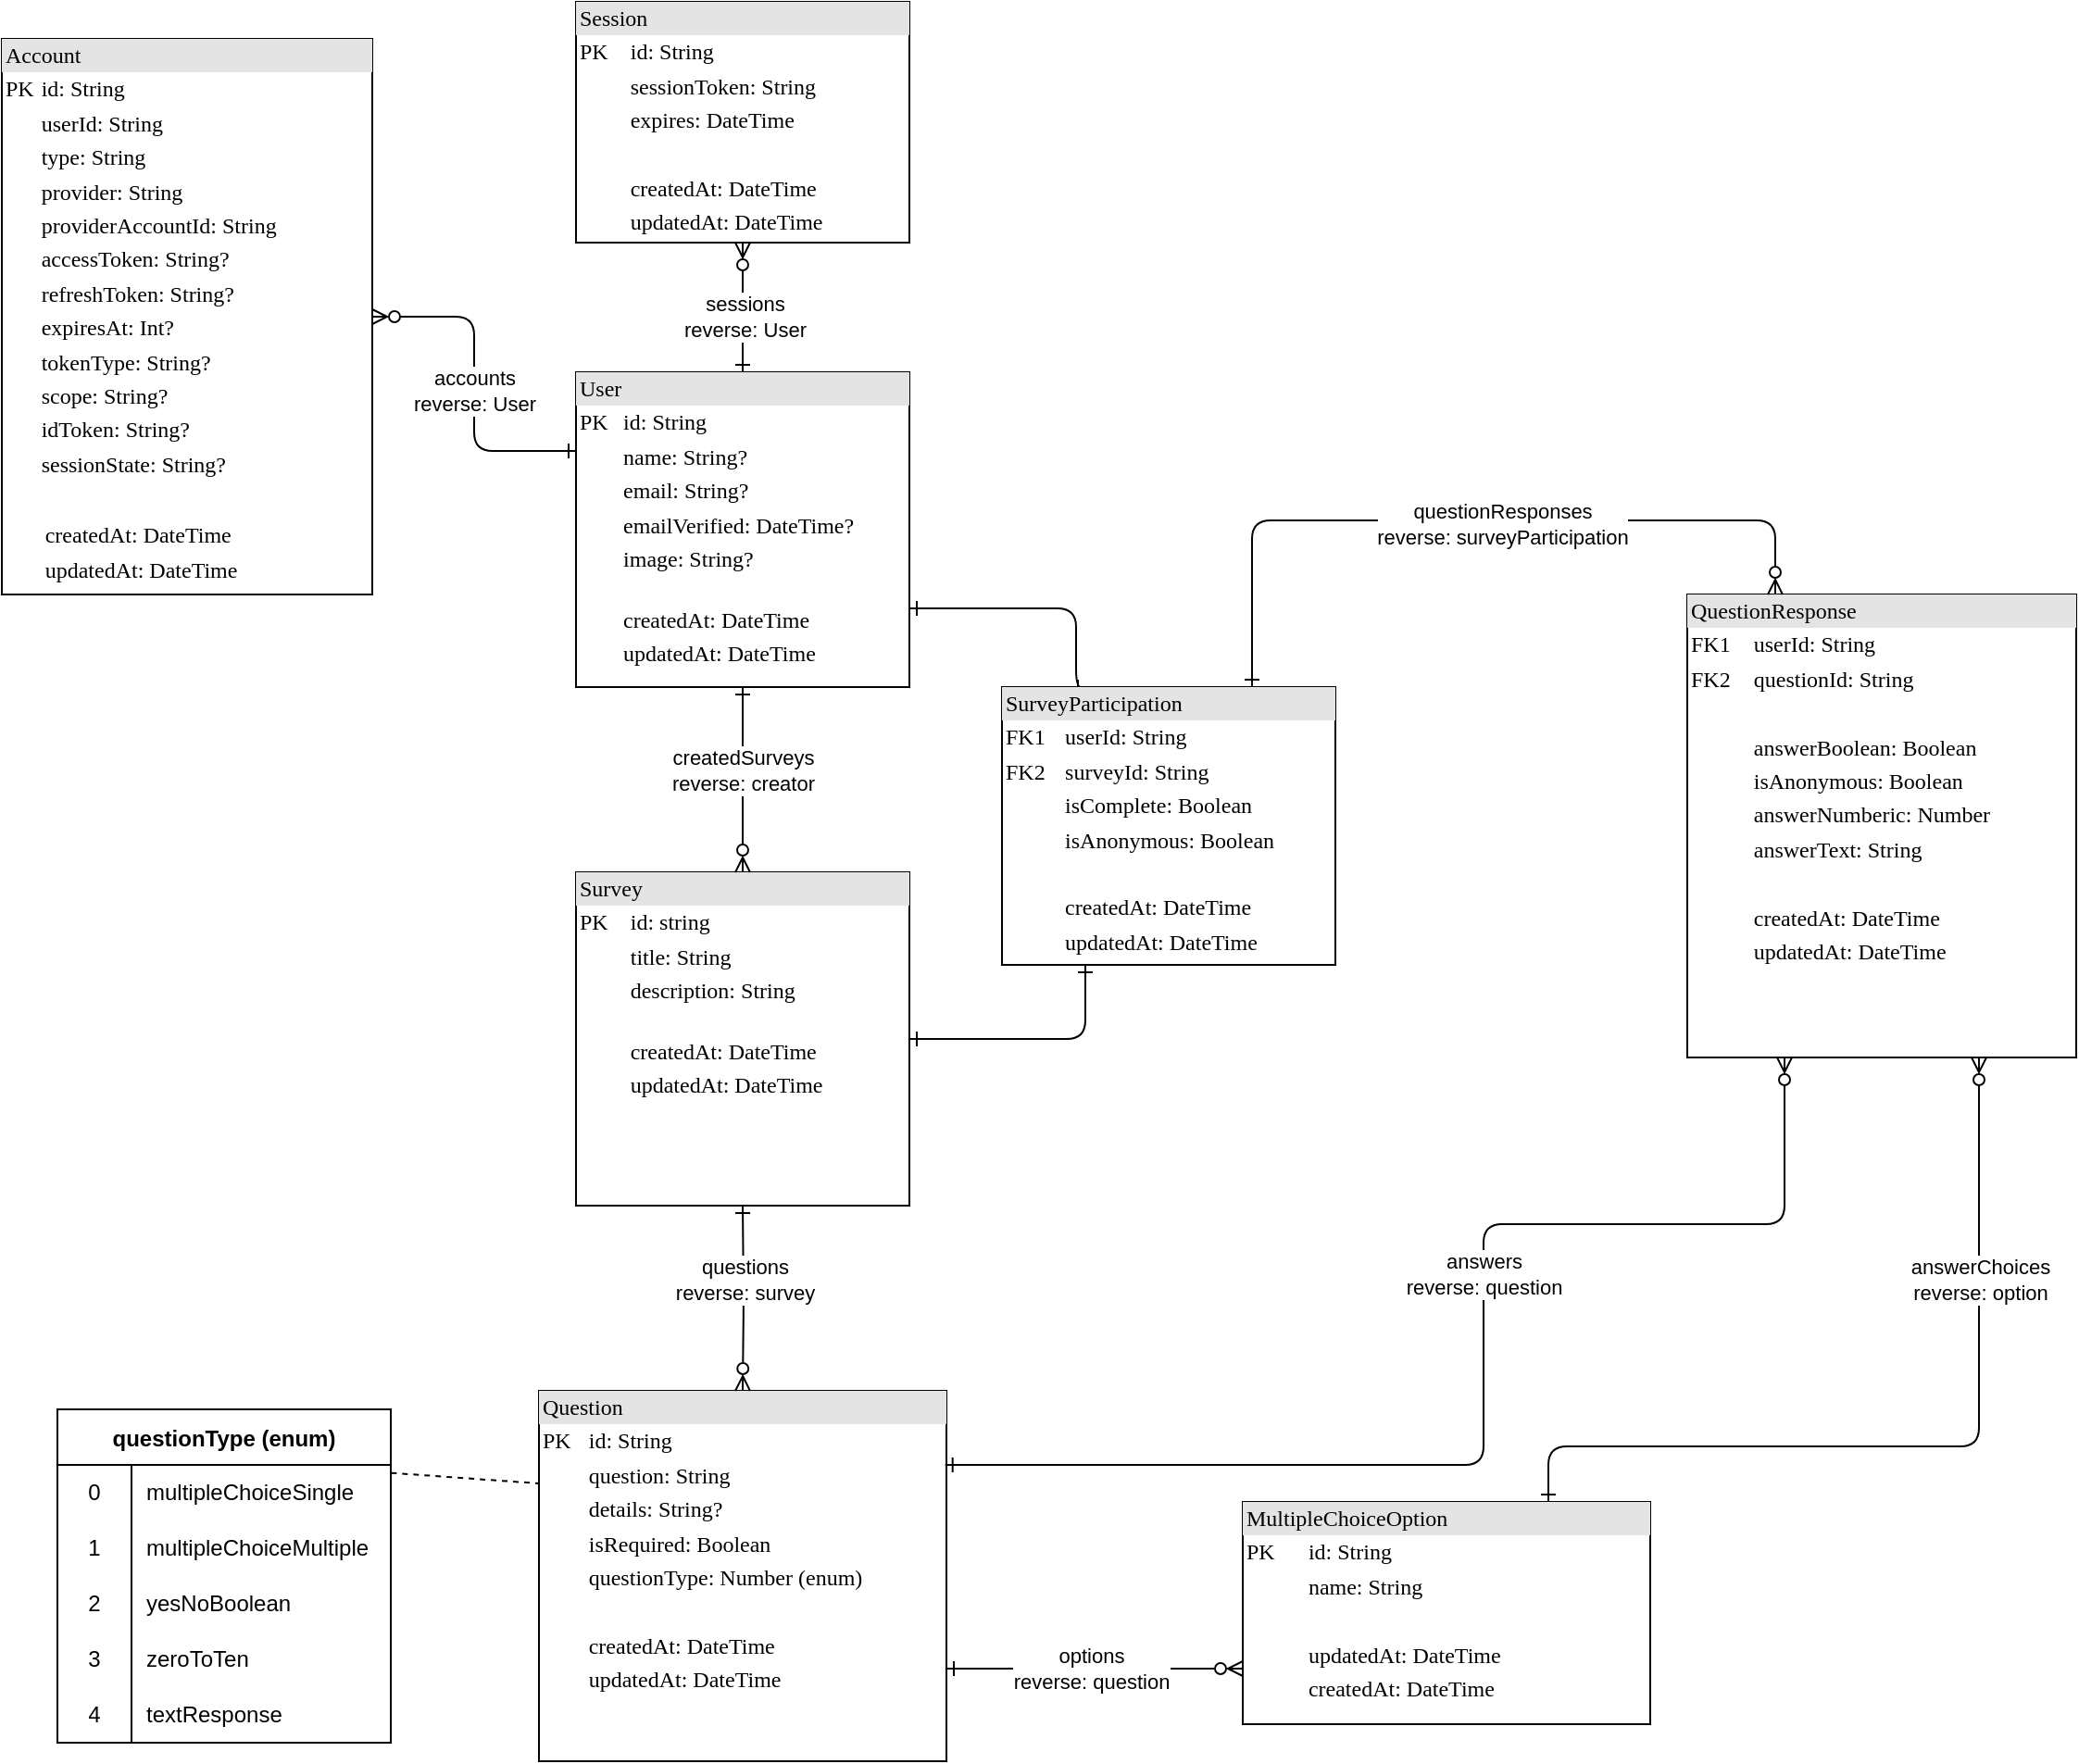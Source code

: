 <mxfile version="17.1.4" type="device"><diagram name="Page-1" id="2ca16b54-16f6-2749-3443-fa8db7711227"><mxGraphModel dx="1347" dy="1290" grid="1" gridSize="10" guides="1" tooltips="1" connect="1" arrows="1" fold="1" page="1" pageScale="1" pageWidth="1100" pageHeight="850" background="none" math="0" shadow="0"><root><mxCell id="0"/><mxCell id="1" parent="0"/><mxCell id="2ed32ef02a7f4228-1" value="&lt;div style=&quot;box-sizing: border-box ; width: 100% ; background: #e4e4e4 ; padding: 2px&quot;&gt;Session&lt;/div&gt;&lt;table style=&quot;width: 100% ; font-size: 1em&quot; cellpadding=&quot;2&quot; cellspacing=&quot;0&quot;&gt;&lt;tbody&gt;&lt;tr&gt;&lt;td&gt;PK&lt;/td&gt;&lt;td&gt;id: String&lt;/td&gt;&lt;/tr&gt;&lt;tr&gt;&lt;td&gt;&lt;br&gt;&lt;/td&gt;&lt;td&gt;sessionToken: String&lt;/td&gt;&lt;/tr&gt;&lt;tr&gt;&lt;td&gt;&lt;/td&gt;&lt;td&gt;expires: DateTime&lt;br&gt;&lt;/td&gt;&lt;/tr&gt;&lt;tr&gt;&lt;td&gt;&lt;br&gt;&lt;/td&gt;&lt;td&gt;&lt;br&gt;&lt;/td&gt;&lt;/tr&gt;&lt;tr&gt;&lt;td&gt;&lt;br&gt;&lt;/td&gt;&lt;td&gt;createdAt: DateTime&lt;/td&gt;&lt;/tr&gt;&lt;tr&gt;&lt;td&gt;&lt;br&gt;&lt;/td&gt;&lt;td&gt;updatedAt: DateTime&lt;/td&gt;&lt;/tr&gt;&lt;/tbody&gt;&lt;/table&gt;" style="verticalAlign=top;align=left;overflow=fill;html=1;rounded=0;shadow=0;comic=0;labelBackgroundColor=none;strokeWidth=1;fontFamily=Verdana;fontSize=12" parent="1" vertex="1"><mxGeometry x="320" y="10" width="180" height="130" as="geometry"/></mxCell><mxCell id="2ed32ef02a7f4228-16" style="edgeStyle=orthogonalEdgeStyle;html=1;labelBackgroundColor=none;startArrow=ERone;endArrow=ERone;fontFamily=Verdana;fontSize=12;align=left;endFill=0;startFill=0;entryX=1;entryY=0.5;entryDx=0;entryDy=0;exitX=0.25;exitY=1;exitDx=0;exitDy=0;" parent="1" source="2ed32ef02a7f4228-3" target="2ed32ef02a7f4228-4" edge="1"><mxGeometry relative="1" as="geometry"><mxPoint x="610" y="580" as="sourcePoint"/></mxGeometry></mxCell><mxCell id="2ed32ef02a7f4228-22" style="edgeStyle=orthogonalEdgeStyle;html=1;entryX=0.25;entryY=0;labelBackgroundColor=none;startArrow=ERone;endArrow=ERone;fontFamily=Verdana;fontSize=12;align=left;entryDx=0;entryDy=0;startFill=0;endFill=0;exitX=1;exitY=0.75;exitDx=0;exitDy=0;" parent="1" source="2ed32ef02a7f4228-5" target="2ed32ef02a7f4228-3" edge="1"><mxGeometry relative="1" as="geometry"><mxPoint x="290" y="330" as="sourcePoint"/><Array as="points"><mxPoint x="590" y="338"/><mxPoint x="590" y="380"/></Array></mxGeometry></mxCell><mxCell id="2ed32ef02a7f4228-3" value="&lt;div style=&quot;box-sizing: border-box ; width: 100% ; background: #e4e4e4 ; padding: 2px&quot;&gt;SurveyParticipation&lt;/div&gt;&lt;table style=&quot;width: 100% ; font-size: 1em&quot; cellpadding=&quot;2&quot; cellspacing=&quot;0&quot;&gt;&lt;tbody&gt;&lt;tr&gt;&lt;td&gt;FK1&lt;/td&gt;&lt;td&gt;userId: String&lt;/td&gt;&lt;/tr&gt;&lt;tr&gt;&lt;td&gt;FK2&lt;/td&gt;&lt;td&gt;surveyId: String&lt;/td&gt;&lt;/tr&gt;&lt;tr&gt;&lt;td&gt;&lt;/td&gt;&lt;td&gt;isComplete: Boolean&lt;/td&gt;&lt;/tr&gt;&lt;tr&gt;&lt;td&gt;&lt;br&gt;&lt;/td&gt;&lt;td&gt;isAnonymous: Boolean&lt;/td&gt;&lt;/tr&gt;&lt;tr&gt;&lt;td&gt;&lt;br&gt;&lt;/td&gt;&lt;td&gt;&lt;br&gt;&lt;/td&gt;&lt;/tr&gt;&lt;tr&gt;&lt;td&gt;&lt;br&gt;&lt;/td&gt;&lt;td&gt;createdAt: DateTime&lt;/td&gt;&lt;/tr&gt;&lt;tr&gt;&lt;td&gt;&lt;br&gt;&lt;/td&gt;&lt;td&gt;updatedAt: DateTime&lt;/td&gt;&lt;/tr&gt;&lt;/tbody&gt;&lt;/table&gt;" style="verticalAlign=top;align=left;overflow=fill;html=1;rounded=0;shadow=0;comic=0;labelBackgroundColor=none;strokeWidth=1;fontFamily=Verdana;fontSize=12" parent="1" vertex="1"><mxGeometry x="550" y="380" width="180" height="150" as="geometry"/></mxCell><mxCell id="2ed32ef02a7f4228-4" value="&lt;div style=&quot;box-sizing: border-box ; width: 100% ; background: #e4e4e4 ; padding: 2px&quot;&gt;Survey&lt;/div&gt;&lt;table style=&quot;width: 100% ; font-size: 1em&quot; cellpadding=&quot;2&quot; cellspacing=&quot;0&quot;&gt;&lt;tbody&gt;&lt;tr&gt;&lt;td&gt;PK&lt;/td&gt;&lt;td&gt;id: string&lt;/td&gt;&lt;/tr&gt;&lt;tr&gt;&lt;td&gt;&lt;br&gt;&lt;/td&gt;&lt;td&gt;title: String&lt;/td&gt;&lt;/tr&gt;&lt;tr&gt;&lt;td&gt;&lt;br&gt;&lt;/td&gt;&lt;td&gt;description: String&lt;br&gt;&lt;br&gt;&lt;/td&gt;&lt;/tr&gt;&lt;tr&gt;&lt;td&gt;&lt;/td&gt;&lt;td&gt;createdAt: DateTime&lt;/td&gt;&lt;/tr&gt;&lt;tr&gt;&lt;td&gt;&lt;br&gt;&lt;/td&gt;&lt;td&gt;updatedAt: DateTime&lt;br&gt;&lt;br&gt;&lt;/td&gt;&lt;/tr&gt;&lt;/tbody&gt;&lt;/table&gt;" style="verticalAlign=top;align=left;overflow=fill;html=1;rounded=0;shadow=0;comic=0;labelBackgroundColor=none;strokeWidth=1;fontFamily=Verdana;fontSize=12" parent="1" vertex="1"><mxGeometry x="320" y="480" width="180" height="180" as="geometry"/></mxCell><mxCell id="2ed32ef02a7f4228-15" style="edgeStyle=orthogonalEdgeStyle;html=1;labelBackgroundColor=none;startArrow=ERone;endArrow=ERzeroToMany;fontFamily=Verdana;fontSize=12;align=left;entryX=0.5;entryY=0;entryDx=0;entryDy=0;endFill=0;startFill=0;exitX=0.5;exitY=1;exitDx=0;exitDy=0;" parent="1" source="2ed32ef02a7f4228-5" target="2ed32ef02a7f4228-4" edge="1"><mxGeometry relative="1" as="geometry"><mxPoint x="400" y="410" as="sourcePoint"/><mxPoint x="360" y="450" as="targetPoint"/></mxGeometry></mxCell><mxCell id="URpH87RxU8V9iswEUkya-1" value="createdSurveys&lt;br&gt;reverse: creator" style="edgeLabel;html=1;align=center;verticalAlign=middle;resizable=0;points=[];" vertex="1" connectable="0" parent="2ed32ef02a7f4228-15"><mxGeometry x="-0.2" relative="1" as="geometry"><mxPoint y="5" as="offset"/></mxGeometry></mxCell><mxCell id="URpH87RxU8V9iswEUkya-7" style="edgeStyle=orthogonalEdgeStyle;rounded=0;orthogonalLoop=1;jettySize=auto;html=1;exitX=0.5;exitY=1;exitDx=0;exitDy=0;startArrow=ERone;startFill=0;endArrow=ERone;endFill=0;" edge="1" parent="1" source="2ed32ef02a7f4228-5"><mxGeometry relative="1" as="geometry"><mxPoint x="410" y="350" as="targetPoint"/></mxGeometry></mxCell><mxCell id="2ed32ef02a7f4228-5" value="&lt;div style=&quot;box-sizing: border-box ; width: 100% ; background: #e4e4e4 ; padding: 2px&quot;&gt;User&lt;/div&gt;&lt;table style=&quot;width: 100% ; font-size: 1em&quot; cellpadding=&quot;2&quot; cellspacing=&quot;0&quot;&gt;&lt;tbody&gt;&lt;tr&gt;&lt;td&gt;PK&lt;/td&gt;&lt;td&gt;id: String&lt;/td&gt;&lt;/tr&gt;&lt;tr&gt;&lt;td&gt;&lt;br&gt;&lt;/td&gt;&lt;td&gt;name: String?&lt;/td&gt;&lt;/tr&gt;&lt;tr&gt;&lt;td&gt;&lt;/td&gt;&lt;td&gt;email: String?&lt;br&gt;&lt;/td&gt;&lt;/tr&gt;&lt;tr&gt;&lt;td&gt;&lt;br&gt;&lt;/td&gt;&lt;td&gt;emailVerified: DateTime?&lt;/td&gt;&lt;/tr&gt;&lt;tr&gt;&lt;td&gt;&lt;br&gt;&lt;/td&gt;&lt;td&gt;image: String?&lt;br&gt;&lt;br&gt;&lt;/td&gt;&lt;/tr&gt;&lt;tr&gt;&lt;td&gt;&lt;br&gt;&lt;/td&gt;&lt;td&gt;createdAt: DateTime&lt;/td&gt;&lt;/tr&gt;&lt;tr&gt;&lt;td&gt;&lt;br&gt;&lt;/td&gt;&lt;td&gt;updatedAt: DateTime&lt;/td&gt;&lt;/tr&gt;&lt;/tbody&gt;&lt;/table&gt;" style="verticalAlign=top;align=left;overflow=fill;html=1;rounded=0;shadow=0;comic=0;labelBackgroundColor=none;strokeWidth=1;fontFamily=Verdana;fontSize=12" parent="1" vertex="1"><mxGeometry x="320" y="210" width="180" height="170" as="geometry"/></mxCell><mxCell id="2ed32ef02a7f4228-7" value="&lt;div style=&quot;box-sizing: border-box ; width: 100% ; background: #e4e4e4 ; padding: 2px&quot;&gt;Question&lt;/div&gt;&lt;table style=&quot;width: 100% ; font-size: 1em&quot; cellpadding=&quot;2&quot; cellspacing=&quot;0&quot;&gt;&lt;tbody&gt;&lt;tr&gt;&lt;td&gt;PK&lt;/td&gt;&lt;td&gt;id: String&lt;/td&gt;&lt;/tr&gt;&lt;tr&gt;&lt;td&gt;&lt;br&gt;&lt;/td&gt;&lt;td&gt;question: String&lt;/td&gt;&lt;/tr&gt;&lt;tr&gt;&lt;td&gt;&lt;/td&gt;&lt;td&gt;details: String?&lt;/td&gt;&lt;/tr&gt;&lt;tr&gt;&lt;td&gt;&lt;br&gt;&lt;/td&gt;&lt;td&gt;isRequired: Boolean&lt;/td&gt;&lt;/tr&gt;&lt;tr&gt;&lt;td&gt;&lt;br&gt;&lt;/td&gt;&lt;td&gt;questionType: Number (enum)&lt;/td&gt;&lt;/tr&gt;&lt;tr&gt;&lt;td&gt;&lt;br&gt;&lt;/td&gt;&lt;td&gt;&lt;br&gt;&lt;/td&gt;&lt;/tr&gt;&lt;tr&gt;&lt;td&gt;&lt;br&gt;&lt;/td&gt;&lt;td&gt;createdAt: DateTime&lt;/td&gt;&lt;/tr&gt;&lt;tr&gt;&lt;td&gt;&lt;br&gt;&lt;/td&gt;&lt;td&gt;updatedAt: DateTime&lt;br&gt;&lt;/td&gt;&lt;/tr&gt;&lt;/tbody&gt;&lt;/table&gt;" style="verticalAlign=top;align=left;overflow=fill;html=1;rounded=0;shadow=0;comic=0;labelBackgroundColor=none;strokeWidth=1;fontFamily=Verdana;fontSize=12" parent="1" vertex="1"><mxGeometry x="300" y="760" width="220" height="200" as="geometry"/></mxCell><mxCell id="2ed32ef02a7f4228-12" value="&lt;div style=&quot;box-sizing: border-box ; width: 100% ; background: #e4e4e4 ; padding: 2px&quot;&gt;Account&lt;/div&gt;&lt;table style=&quot;width: 100% ; font-size: 1em&quot; cellpadding=&quot;2&quot; cellspacing=&quot;0&quot;&gt;&lt;tbody&gt;&lt;tr&gt;&lt;td&gt;PK&lt;/td&gt;&lt;td&gt;id: String&lt;/td&gt;&lt;/tr&gt;&lt;tr&gt;&lt;td&gt;&lt;br&gt;&lt;/td&gt;&lt;td&gt;userId: String&lt;/td&gt;&lt;/tr&gt;&lt;tr&gt;&lt;td&gt;&lt;/td&gt;&lt;td&gt;type: String&lt;/td&gt;&lt;/tr&gt;&lt;tr&gt;&lt;td&gt;&lt;br&gt;&lt;/td&gt;&lt;td&gt;provider: String&lt;/td&gt;&lt;/tr&gt;&lt;tr&gt;&lt;td&gt;&lt;br&gt;&lt;/td&gt;&lt;td&gt;providerAccountId: String&lt;br&gt;&lt;/td&gt;&lt;/tr&gt;&lt;tr&gt;&lt;td&gt;&lt;br&gt;&lt;/td&gt;&lt;td&gt;accessToken: String?&lt;br&gt;&lt;/td&gt;&lt;/tr&gt;&lt;tr&gt;&lt;td&gt;&lt;br&gt;&lt;/td&gt;&lt;td&gt;refreshToken: String?&lt;/td&gt;&lt;/tr&gt;&lt;tr&gt;&lt;td&gt;&lt;br&gt;&lt;/td&gt;&lt;td&gt;expiresAt: Int?&lt;/td&gt;&lt;/tr&gt;&lt;tr&gt;&lt;td&gt;&lt;br&gt;&lt;/td&gt;&lt;td&gt;tokenType: String?&lt;/td&gt;&lt;/tr&gt;&lt;tr&gt;&lt;td&gt;&lt;br&gt;&lt;/td&gt;&lt;td&gt;scope: String?&lt;/td&gt;&lt;/tr&gt;&lt;tr&gt;&lt;td&gt;&lt;br&gt;&lt;/td&gt;&lt;td&gt;idToken: String?&lt;/td&gt;&lt;/tr&gt;&lt;tr&gt;&lt;td&gt;&lt;br&gt;&lt;/td&gt;&lt;td&gt;sessionState: String?&lt;/td&gt;&lt;/tr&gt;&lt;tr&gt;&lt;td&gt;&lt;br&gt;&lt;/td&gt;&lt;td&gt;&lt;br&gt;&lt;/td&gt;&lt;/tr&gt;&lt;tr&gt;&lt;td&gt;&lt;br&gt;&lt;/td&gt;&lt;td&gt;&lt;table cellpadding=&quot;2&quot; cellspacing=&quot;0&quot; style=&quot;font-size: 1em ; width: 180px&quot;&gt;&lt;tbody&gt;&lt;tr&gt;&lt;td&gt;createdAt: DateTime&lt;/td&gt;&lt;/tr&gt;&lt;tr&gt;&lt;td&gt;updatedAt: DateTime&lt;/td&gt;&lt;/tr&gt;&lt;tr&gt;&lt;td&gt;&lt;/td&gt;&lt;td&gt;&lt;br&gt;&lt;/td&gt;&lt;/tr&gt;&lt;/tbody&gt;&lt;/table&gt;&lt;/td&gt;&lt;/tr&gt;&lt;/tbody&gt;&lt;/table&gt;" style="verticalAlign=top;align=left;overflow=fill;html=1;rounded=0;shadow=0;comic=0;labelBackgroundColor=none;strokeWidth=1;fontFamily=Verdana;fontSize=12" parent="1" vertex="1"><mxGeometry x="10" y="30" width="200" height="300" as="geometry"/></mxCell><mxCell id="2ed32ef02a7f4228-13" value="" style="edgeStyle=orthogonalEdgeStyle;html=1;endArrow=ERone;startArrow=ERzeroToMany;labelBackgroundColor=none;fontFamily=Verdana;fontSize=12;align=left;exitX=0.5;exitY=1;entryX=0.5;entryY=0;endFill=0;startFill=0;" parent="1" source="2ed32ef02a7f4228-1" target="2ed32ef02a7f4228-5" edge="1"><mxGeometry width="100" height="100" relative="1" as="geometry"><mxPoint x="350" y="370" as="sourcePoint"/><mxPoint x="450" y="270" as="targetPoint"/></mxGeometry></mxCell><mxCell id="URpH87RxU8V9iswEUkya-5" value="sessions&lt;br&gt;reverse: User" style="edgeLabel;html=1;align=center;verticalAlign=middle;resizable=0;points=[];" vertex="1" connectable="0" parent="2ed32ef02a7f4228-13"><mxGeometry x="0.125" y="1" relative="1" as="geometry"><mxPoint as="offset"/></mxGeometry></mxCell><mxCell id="URpH87RxU8V9iswEUkya-3" style="edgeStyle=orthogonalEdgeStyle;html=1;labelBackgroundColor=none;startArrow=ERone;endArrow=ERzeroToMany;fontFamily=Verdana;fontSize=12;align=left;entryX=1;entryY=0.5;entryDx=0;entryDy=0;endFill=0;startFill=0;exitX=0;exitY=0.25;exitDx=0;exitDy=0;" edge="1" parent="1" source="2ed32ef02a7f4228-5" target="2ed32ef02a7f4228-12"><mxGeometry relative="1" as="geometry"><mxPoint x="290" y="270" as="sourcePoint"/><mxPoint x="240" y="735" as="targetPoint"/></mxGeometry></mxCell><mxCell id="URpH87RxU8V9iswEUkya-4" value="accounts&lt;br&gt;reverse: User" style="edgeLabel;html=1;align=center;verticalAlign=middle;resizable=0;points=[];" vertex="1" connectable="0" parent="URpH87RxU8V9iswEUkya-3"><mxGeometry x="-0.2" relative="1" as="geometry"><mxPoint y="-15" as="offset"/></mxGeometry></mxCell><mxCell id="URpH87RxU8V9iswEUkya-9" style="edgeStyle=orthogonalEdgeStyle;html=1;labelBackgroundColor=none;startArrow=ERone;endArrow=ERzeroToMany;fontFamily=Verdana;fontSize=12;align=left;entryX=0.5;entryY=0;entryDx=0;entryDy=0;endFill=0;startFill=0;" edge="1" parent="1" target="2ed32ef02a7f4228-7"><mxGeometry relative="1" as="geometry"><mxPoint x="410" y="660" as="sourcePoint"/><mxPoint x="420" y="490" as="targetPoint"/></mxGeometry></mxCell><mxCell id="URpH87RxU8V9iswEUkya-10" value="questions&lt;br&gt;reverse: survey" style="edgeLabel;html=1;align=center;verticalAlign=middle;resizable=0;points=[];" vertex="1" connectable="0" parent="URpH87RxU8V9iswEUkya-9"><mxGeometry x="-0.2" relative="1" as="geometry"><mxPoint as="offset"/></mxGeometry></mxCell><mxCell id="URpH87RxU8V9iswEUkya-12" value="questionType (enum)" style="shape=table;startSize=30;container=1;collapsible=0;childLayout=tableLayout;fixedRows=1;rowLines=0;fontStyle=1;" vertex="1" parent="1"><mxGeometry x="40" y="770" width="180" height="180" as="geometry"/></mxCell><mxCell id="URpH87RxU8V9iswEUkya-13" value="" style="shape=tableRow;horizontal=0;startSize=0;swimlaneHead=0;swimlaneBody=0;top=0;left=0;bottom=0;right=0;collapsible=0;dropTarget=0;fillColor=none;points=[[0,0.5],[1,0.5]];portConstraint=eastwest;" vertex="1" parent="URpH87RxU8V9iswEUkya-12"><mxGeometry y="30" width="180" height="30" as="geometry"/></mxCell><mxCell id="URpH87RxU8V9iswEUkya-14" value="0" style="shape=partialRectangle;html=1;whiteSpace=wrap;connectable=0;fillColor=none;top=0;left=0;bottom=0;right=0;overflow=hidden;pointerEvents=1;" vertex="1" parent="URpH87RxU8V9iswEUkya-13"><mxGeometry width="40" height="30" as="geometry"><mxRectangle width="40" height="30" as="alternateBounds"/></mxGeometry></mxCell><mxCell id="URpH87RxU8V9iswEUkya-15" value="multipleChoiceSingle" style="shape=partialRectangle;html=1;whiteSpace=wrap;connectable=0;fillColor=none;top=0;left=0;bottom=0;right=0;align=left;spacingLeft=6;overflow=hidden;" vertex="1" parent="URpH87RxU8V9iswEUkya-13"><mxGeometry x="40" width="140" height="30" as="geometry"><mxRectangle width="140" height="30" as="alternateBounds"/></mxGeometry></mxCell><mxCell id="URpH87RxU8V9iswEUkya-30" style="shape=tableRow;horizontal=0;startSize=0;swimlaneHead=0;swimlaneBody=0;top=0;left=0;bottom=0;right=0;collapsible=0;dropTarget=0;fillColor=none;points=[[0,0.5],[1,0.5]];portConstraint=eastwest;" vertex="1" parent="URpH87RxU8V9iswEUkya-12"><mxGeometry y="60" width="180" height="30" as="geometry"/></mxCell><mxCell id="URpH87RxU8V9iswEUkya-31" value="1" style="shape=partialRectangle;html=1;whiteSpace=wrap;connectable=0;fillColor=none;top=0;left=0;bottom=0;right=0;overflow=hidden;pointerEvents=1;" vertex="1" parent="URpH87RxU8V9iswEUkya-30"><mxGeometry width="40" height="30" as="geometry"><mxRectangle width="40" height="30" as="alternateBounds"/></mxGeometry></mxCell><mxCell id="URpH87RxU8V9iswEUkya-32" value="multipleChoiceMultiple" style="shape=partialRectangle;html=1;whiteSpace=wrap;connectable=0;fillColor=none;top=0;left=0;bottom=0;right=0;align=left;spacingLeft=6;overflow=hidden;" vertex="1" parent="URpH87RxU8V9iswEUkya-30"><mxGeometry x="40" width="140" height="30" as="geometry"><mxRectangle width="140" height="30" as="alternateBounds"/></mxGeometry></mxCell><mxCell id="URpH87RxU8V9iswEUkya-16" value="" style="shape=tableRow;horizontal=0;startSize=0;swimlaneHead=0;swimlaneBody=0;top=0;left=0;bottom=0;right=0;collapsible=0;dropTarget=0;fillColor=none;points=[[0,0.5],[1,0.5]];portConstraint=eastwest;" vertex="1" parent="URpH87RxU8V9iswEUkya-12"><mxGeometry y="90" width="180" height="30" as="geometry"/></mxCell><mxCell id="URpH87RxU8V9iswEUkya-17" value="2" style="shape=partialRectangle;html=1;whiteSpace=wrap;connectable=0;fillColor=none;top=0;left=0;bottom=0;right=0;overflow=hidden;" vertex="1" parent="URpH87RxU8V9iswEUkya-16"><mxGeometry width="40" height="30" as="geometry"><mxRectangle width="40" height="30" as="alternateBounds"/></mxGeometry></mxCell><mxCell id="URpH87RxU8V9iswEUkya-18" value="yesNoBoolean" style="shape=partialRectangle;html=1;whiteSpace=wrap;connectable=0;fillColor=none;top=0;left=0;bottom=0;right=0;align=left;spacingLeft=6;overflow=hidden;" vertex="1" parent="URpH87RxU8V9iswEUkya-16"><mxGeometry x="40" width="140" height="30" as="geometry"><mxRectangle width="140" height="30" as="alternateBounds"/></mxGeometry></mxCell><mxCell id="URpH87RxU8V9iswEUkya-19" value="" style="shape=tableRow;horizontal=0;startSize=0;swimlaneHead=0;swimlaneBody=0;top=0;left=0;bottom=0;right=0;collapsible=0;dropTarget=0;fillColor=none;points=[[0,0.5],[1,0.5]];portConstraint=eastwest;" vertex="1" parent="URpH87RxU8V9iswEUkya-12"><mxGeometry y="120" width="180" height="30" as="geometry"/></mxCell><mxCell id="URpH87RxU8V9iswEUkya-20" value="3" style="shape=partialRectangle;html=1;whiteSpace=wrap;connectable=0;fillColor=none;top=0;left=0;bottom=0;right=0;overflow=hidden;" vertex="1" parent="URpH87RxU8V9iswEUkya-19"><mxGeometry width="40" height="30" as="geometry"><mxRectangle width="40" height="30" as="alternateBounds"/></mxGeometry></mxCell><mxCell id="URpH87RxU8V9iswEUkya-21" value="zeroToTen" style="shape=partialRectangle;html=1;whiteSpace=wrap;connectable=0;fillColor=none;top=0;left=0;bottom=0;right=0;align=left;spacingLeft=6;overflow=hidden;" vertex="1" parent="URpH87RxU8V9iswEUkya-19"><mxGeometry x="40" width="140" height="30" as="geometry"><mxRectangle width="140" height="30" as="alternateBounds"/></mxGeometry></mxCell><mxCell id="URpH87RxU8V9iswEUkya-23" style="shape=tableRow;horizontal=0;startSize=0;swimlaneHead=0;swimlaneBody=0;top=0;left=0;bottom=0;right=0;collapsible=0;dropTarget=0;fillColor=none;points=[[0,0.5],[1,0.5]];portConstraint=eastwest;" vertex="1" parent="URpH87RxU8V9iswEUkya-12"><mxGeometry y="150" width="180" height="30" as="geometry"/></mxCell><mxCell id="URpH87RxU8V9iswEUkya-24" value="4" style="shape=partialRectangle;html=1;whiteSpace=wrap;connectable=0;fillColor=none;top=0;left=0;bottom=0;right=0;overflow=hidden;" vertex="1" parent="URpH87RxU8V9iswEUkya-23"><mxGeometry width="40" height="30" as="geometry"><mxRectangle width="40" height="30" as="alternateBounds"/></mxGeometry></mxCell><mxCell id="URpH87RxU8V9iswEUkya-25" value="textResponse" style="shape=partialRectangle;html=1;whiteSpace=wrap;connectable=0;fillColor=none;top=0;left=0;bottom=0;right=0;align=left;spacingLeft=6;overflow=hidden;" vertex="1" parent="URpH87RxU8V9iswEUkya-23"><mxGeometry x="40" width="140" height="30" as="geometry"><mxRectangle width="140" height="30" as="alternateBounds"/></mxGeometry></mxCell><mxCell id="URpH87RxU8V9iswEUkya-27" value="" style="endArrow=none;html=1;rounded=0;exitX=1.001;exitY=0.144;exitDx=0;exitDy=0;entryX=0;entryY=0.25;entryDx=0;entryDy=0;exitPerimeter=0;dashed=1;" edge="1" parent="1" source="URpH87RxU8V9iswEUkya-13" target="2ed32ef02a7f4228-7"><mxGeometry width="50" height="50" relative="1" as="geometry"><mxPoint x="300" y="950" as="sourcePoint"/><mxPoint x="350" y="900" as="targetPoint"/></mxGeometry></mxCell><mxCell id="URpH87RxU8V9iswEUkya-29" value="&lt;div style=&quot;box-sizing: border-box ; width: 100% ; background: #e4e4e4 ; padding: 2px&quot;&gt;MultipleChoiceOption&lt;/div&gt;&lt;table style=&quot;width: 100% ; font-size: 1em&quot; cellpadding=&quot;2&quot; cellspacing=&quot;0&quot;&gt;&lt;tbody&gt;&lt;tr&gt;&lt;td&gt;PK&lt;/td&gt;&lt;td&gt;id: String&lt;/td&gt;&lt;/tr&gt;&lt;tr&gt;&lt;td&gt;&lt;br&gt;&lt;/td&gt;&lt;td&gt;name: String&lt;/td&gt;&lt;/tr&gt;&lt;tr&gt;&lt;td&gt;&lt;br&gt;&lt;/td&gt;&lt;td&gt;&lt;br&gt;&lt;/td&gt;&lt;/tr&gt;&lt;tr&gt;&lt;td&gt;&lt;br&gt;&lt;/td&gt;&lt;td&gt;updatedAt: DateTime&lt;br&gt;&lt;/td&gt;&lt;/tr&gt;&lt;tr&gt;&lt;td&gt;&lt;br&gt;&lt;/td&gt;&lt;td&gt;createdAt: DateTime&lt;/td&gt;&lt;/tr&gt;&lt;/tbody&gt;&lt;/table&gt;" style="verticalAlign=top;align=left;overflow=fill;html=1;rounded=0;shadow=0;comic=0;labelBackgroundColor=none;strokeWidth=1;fontFamily=Verdana;fontSize=12" vertex="1" parent="1"><mxGeometry x="680" y="820" width="220" height="120" as="geometry"/></mxCell><mxCell id="URpH87RxU8V9iswEUkya-33" style="edgeStyle=orthogonalEdgeStyle;html=1;labelBackgroundColor=none;startArrow=ERzeroToMany;endArrow=ERone;fontFamily=Verdana;fontSize=12;align=left;entryX=1;entryY=0.75;entryDx=0;entryDy=0;endFill=0;startFill=0;exitX=0;exitY=0.75;exitDx=0;exitDy=0;" edge="1" parent="1" source="URpH87RxU8V9iswEUkya-29" target="2ed32ef02a7f4228-7"><mxGeometry relative="1" as="geometry"><mxPoint x="630" y="849.5" as="sourcePoint"/><mxPoint x="550" y="777" as="targetPoint"/></mxGeometry></mxCell><mxCell id="URpH87RxU8V9iswEUkya-34" value="options&lt;br&gt;reverse: question" style="edgeLabel;html=1;align=center;verticalAlign=middle;resizable=0;points=[];" vertex="1" connectable="0" parent="URpH87RxU8V9iswEUkya-33"><mxGeometry x="-0.2" relative="1" as="geometry"><mxPoint x="-18" as="offset"/></mxGeometry></mxCell><mxCell id="URpH87RxU8V9iswEUkya-35" value="&lt;div style=&quot;box-sizing: border-box ; width: 100% ; background: #e4e4e4 ; padding: 2px&quot;&gt;QuestionResponse&lt;/div&gt;&lt;table style=&quot;width: 100% ; font-size: 1em&quot; cellpadding=&quot;2&quot; cellspacing=&quot;0&quot;&gt;&lt;tbody&gt;&lt;tr&gt;&lt;td&gt;FK1&lt;/td&gt;&lt;td&gt;userId: String&lt;/td&gt;&lt;/tr&gt;&lt;tr&gt;&lt;td&gt;FK2&lt;/td&gt;&lt;td&gt;questionId: String&lt;/td&gt;&lt;/tr&gt;&lt;tr&gt;&lt;td&gt;&lt;br&gt;&lt;/td&gt;&lt;td&gt;&lt;br&gt;&lt;/td&gt;&lt;/tr&gt;&lt;tr&gt;&lt;td&gt;&lt;/td&gt;&lt;td&gt;answerBoolean: Boolean&lt;/td&gt;&lt;/tr&gt;&lt;tr&gt;&lt;td&gt;&lt;br&gt;&lt;/td&gt;&lt;td&gt;isAnonymous: Boolean&lt;/td&gt;&lt;/tr&gt;&lt;tr&gt;&lt;td&gt;&lt;br&gt;&lt;/td&gt;&lt;td&gt;answerNumberic: Number&lt;/td&gt;&lt;/tr&gt;&lt;tr&gt;&lt;td&gt;&lt;br&gt;&lt;/td&gt;&lt;td&gt;answerText: String&lt;/td&gt;&lt;/tr&gt;&lt;tr&gt;&lt;td&gt;&lt;br&gt;&lt;/td&gt;&lt;td&gt;&lt;br&gt;&lt;/td&gt;&lt;/tr&gt;&lt;tr&gt;&lt;td&gt;&lt;br&gt;&lt;/td&gt;&lt;td&gt;createdAt: DateTime&lt;/td&gt;&lt;/tr&gt;&lt;tr&gt;&lt;td&gt;&lt;br&gt;&lt;/td&gt;&lt;td&gt;updatedAt: DateTime&lt;/td&gt;&lt;/tr&gt;&lt;/tbody&gt;&lt;/table&gt;" style="verticalAlign=top;align=left;overflow=fill;html=1;rounded=0;shadow=0;comic=0;labelBackgroundColor=none;strokeWidth=1;fontFamily=Verdana;fontSize=12" vertex="1" parent="1"><mxGeometry x="920" y="330" width="210" height="250" as="geometry"/></mxCell><mxCell id="URpH87RxU8V9iswEUkya-36" style="edgeStyle=orthogonalEdgeStyle;html=1;labelBackgroundColor=none;startArrow=ERzeroToMany;endArrow=ERone;fontFamily=Verdana;fontSize=12;align=left;endFill=0;startFill=0;exitX=0.75;exitY=1;exitDx=0;exitDy=0;entryX=0.75;entryY=0;entryDx=0;entryDy=0;" edge="1" parent="1" source="URpH87RxU8V9iswEUkya-35" target="URpH87RxU8V9iswEUkya-29"><mxGeometry relative="1" as="geometry"><mxPoint x="980" y="640" as="sourcePoint"/><mxPoint x="840" y="680" as="targetPoint"/><Array as="points"><mxPoint x="1078" y="790"/><mxPoint x="845" y="790"/></Array></mxGeometry></mxCell><mxCell id="URpH87RxU8V9iswEUkya-37" value="answerChoices&lt;br&gt;reverse: option" style="edgeLabel;html=1;align=center;verticalAlign=middle;resizable=0;points=[];" vertex="1" connectable="0" parent="URpH87RxU8V9iswEUkya-36"><mxGeometry x="-0.17" relative="1" as="geometry"><mxPoint y="-76" as="offset"/></mxGeometry></mxCell><mxCell id="URpH87RxU8V9iswEUkya-38" style="edgeStyle=orthogonalEdgeStyle;html=1;labelBackgroundColor=none;startArrow=ERzeroToMany;endArrow=ERone;fontFamily=Verdana;fontSize=12;align=left;endFill=0;startFill=0;entryX=0.997;entryY=0.2;entryDx=0;entryDy=0;entryPerimeter=0;exitX=0.25;exitY=1;exitDx=0;exitDy=0;" edge="1" parent="1" source="URpH87RxU8V9iswEUkya-35" target="2ed32ef02a7f4228-7"><mxGeometry relative="1" as="geometry"><mxPoint x="870" y="580" as="sourcePoint"/><mxPoint x="600" y="800" as="targetPoint"/><Array as="points"><mxPoint x="973" y="670"/><mxPoint x="810" y="670"/><mxPoint x="810" y="800"/></Array></mxGeometry></mxCell><mxCell id="URpH87RxU8V9iswEUkya-39" value="answers&lt;br&gt;reverse: question" style="edgeLabel;html=1;align=center;verticalAlign=middle;resizable=0;points=[];" vertex="1" connectable="0" parent="URpH87RxU8V9iswEUkya-38"><mxGeometry x="-0.17" relative="1" as="geometry"><mxPoint as="offset"/></mxGeometry></mxCell><mxCell id="URpH87RxU8V9iswEUkya-41" style="edgeStyle=orthogonalEdgeStyle;html=1;labelBackgroundColor=none;startArrow=ERzeroToMany;endArrow=ERone;fontFamily=Verdana;fontSize=12;align=left;endFill=0;startFill=0;exitX=0.25;exitY=0;exitDx=0;exitDy=0;entryX=0.75;entryY=0;entryDx=0;entryDy=0;" edge="1" parent="1" target="2ed32ef02a7f4228-3"><mxGeometry relative="1" as="geometry"><mxPoint x="967.5" y="330" as="sourcePoint"/><mxPoint x="690" y="350" as="targetPoint"/><Array as="points"><mxPoint x="968" y="290"/><mxPoint x="685" y="290"/></Array></mxGeometry></mxCell><mxCell id="URpH87RxU8V9iswEUkya-43" value="questionResponses&lt;br&gt;reverse: surveyParticipation" style="edgeLabel;html=1;align=center;verticalAlign=middle;resizable=0;points=[];" vertex="1" connectable="0" parent="URpH87RxU8V9iswEUkya-41"><mxGeometry x="0.157" y="2" relative="1" as="geometry"><mxPoint x="51" as="offset"/></mxGeometry></mxCell></root></mxGraphModel></diagram></mxfile>